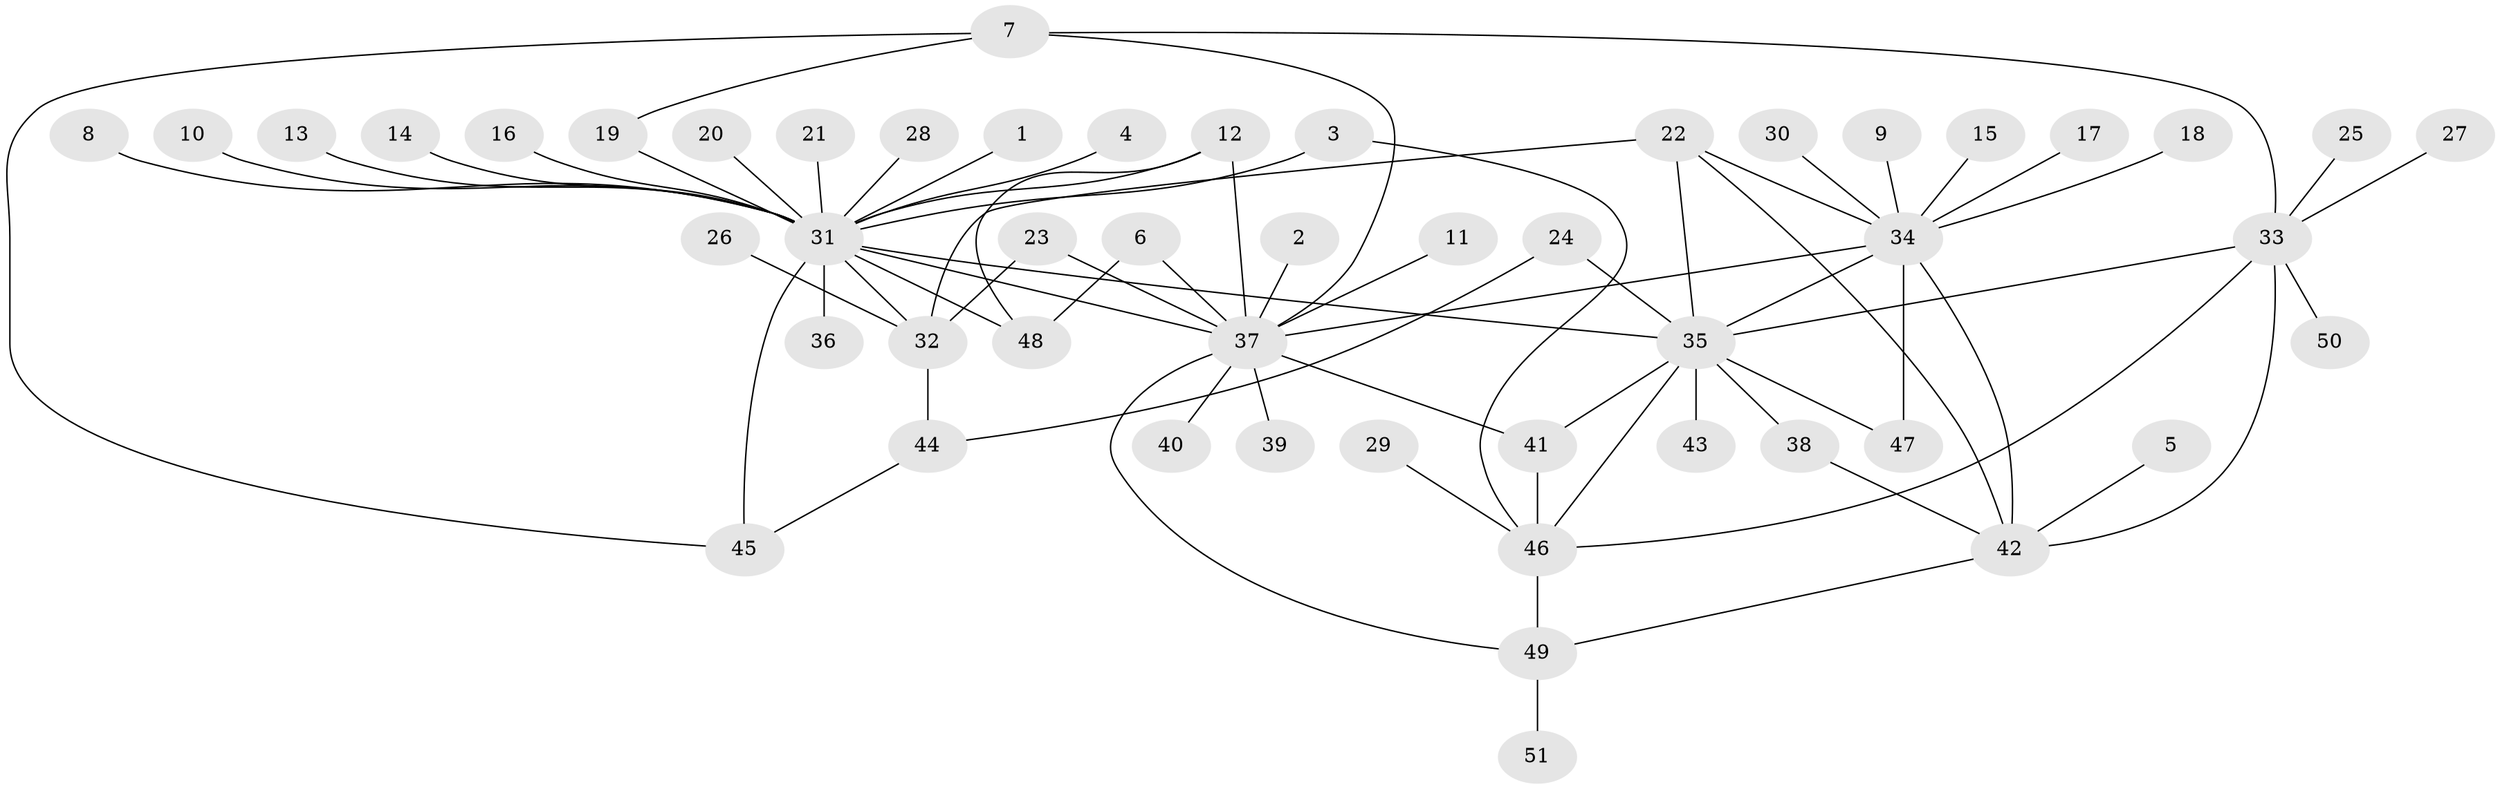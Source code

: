 // original degree distribution, {14: 0.010309278350515464, 22: 0.010309278350515464, 2: 0.2268041237113402, 1: 0.5154639175257731, 13: 0.010309278350515464, 3: 0.05154639175257732, 6: 0.030927835051546393, 5: 0.020618556701030927, 4: 0.09278350515463918, 9: 0.010309278350515464, 8: 0.010309278350515464, 7: 0.010309278350515464}
// Generated by graph-tools (version 1.1) at 2025/49/03/09/25 03:49:51]
// undirected, 51 vertices, 72 edges
graph export_dot {
graph [start="1"]
  node [color=gray90,style=filled];
  1;
  2;
  3;
  4;
  5;
  6;
  7;
  8;
  9;
  10;
  11;
  12;
  13;
  14;
  15;
  16;
  17;
  18;
  19;
  20;
  21;
  22;
  23;
  24;
  25;
  26;
  27;
  28;
  29;
  30;
  31;
  32;
  33;
  34;
  35;
  36;
  37;
  38;
  39;
  40;
  41;
  42;
  43;
  44;
  45;
  46;
  47;
  48;
  49;
  50;
  51;
  1 -- 31 [weight=1.0];
  2 -- 37 [weight=1.0];
  3 -- 31 [weight=1.0];
  3 -- 46 [weight=1.0];
  4 -- 31 [weight=1.0];
  5 -- 42 [weight=1.0];
  6 -- 37 [weight=1.0];
  6 -- 48 [weight=1.0];
  7 -- 19 [weight=1.0];
  7 -- 33 [weight=1.0];
  7 -- 37 [weight=1.0];
  7 -- 45 [weight=1.0];
  8 -- 31 [weight=1.0];
  9 -- 34 [weight=1.0];
  10 -- 31 [weight=1.0];
  11 -- 37 [weight=1.0];
  12 -- 31 [weight=1.0];
  12 -- 37 [weight=1.0];
  12 -- 48 [weight=1.0];
  13 -- 31 [weight=1.0];
  14 -- 31 [weight=1.0];
  15 -- 34 [weight=1.0];
  16 -- 31 [weight=1.0];
  17 -- 34 [weight=1.0];
  18 -- 34 [weight=1.0];
  19 -- 31 [weight=1.0];
  20 -- 31 [weight=1.0];
  21 -- 31 [weight=1.0];
  22 -- 32 [weight=1.0];
  22 -- 34 [weight=2.0];
  22 -- 35 [weight=1.0];
  22 -- 42 [weight=1.0];
  23 -- 32 [weight=1.0];
  23 -- 37 [weight=1.0];
  24 -- 35 [weight=1.0];
  24 -- 44 [weight=1.0];
  25 -- 33 [weight=1.0];
  26 -- 32 [weight=1.0];
  27 -- 33 [weight=1.0];
  28 -- 31 [weight=1.0];
  29 -- 46 [weight=1.0];
  30 -- 34 [weight=2.0];
  31 -- 32 [weight=1.0];
  31 -- 35 [weight=1.0];
  31 -- 36 [weight=1.0];
  31 -- 37 [weight=1.0];
  31 -- 45 [weight=1.0];
  31 -- 48 [weight=1.0];
  32 -- 44 [weight=2.0];
  33 -- 35 [weight=1.0];
  33 -- 42 [weight=1.0];
  33 -- 46 [weight=1.0];
  33 -- 50 [weight=1.0];
  34 -- 35 [weight=1.0];
  34 -- 37 [weight=1.0];
  34 -- 42 [weight=1.0];
  34 -- 47 [weight=1.0];
  35 -- 38 [weight=1.0];
  35 -- 41 [weight=1.0];
  35 -- 43 [weight=1.0];
  35 -- 46 [weight=1.0];
  35 -- 47 [weight=1.0];
  37 -- 39 [weight=1.0];
  37 -- 40 [weight=1.0];
  37 -- 41 [weight=1.0];
  37 -- 49 [weight=1.0];
  38 -- 42 [weight=1.0];
  41 -- 46 [weight=1.0];
  42 -- 49 [weight=1.0];
  44 -- 45 [weight=1.0];
  46 -- 49 [weight=1.0];
  49 -- 51 [weight=1.0];
}
